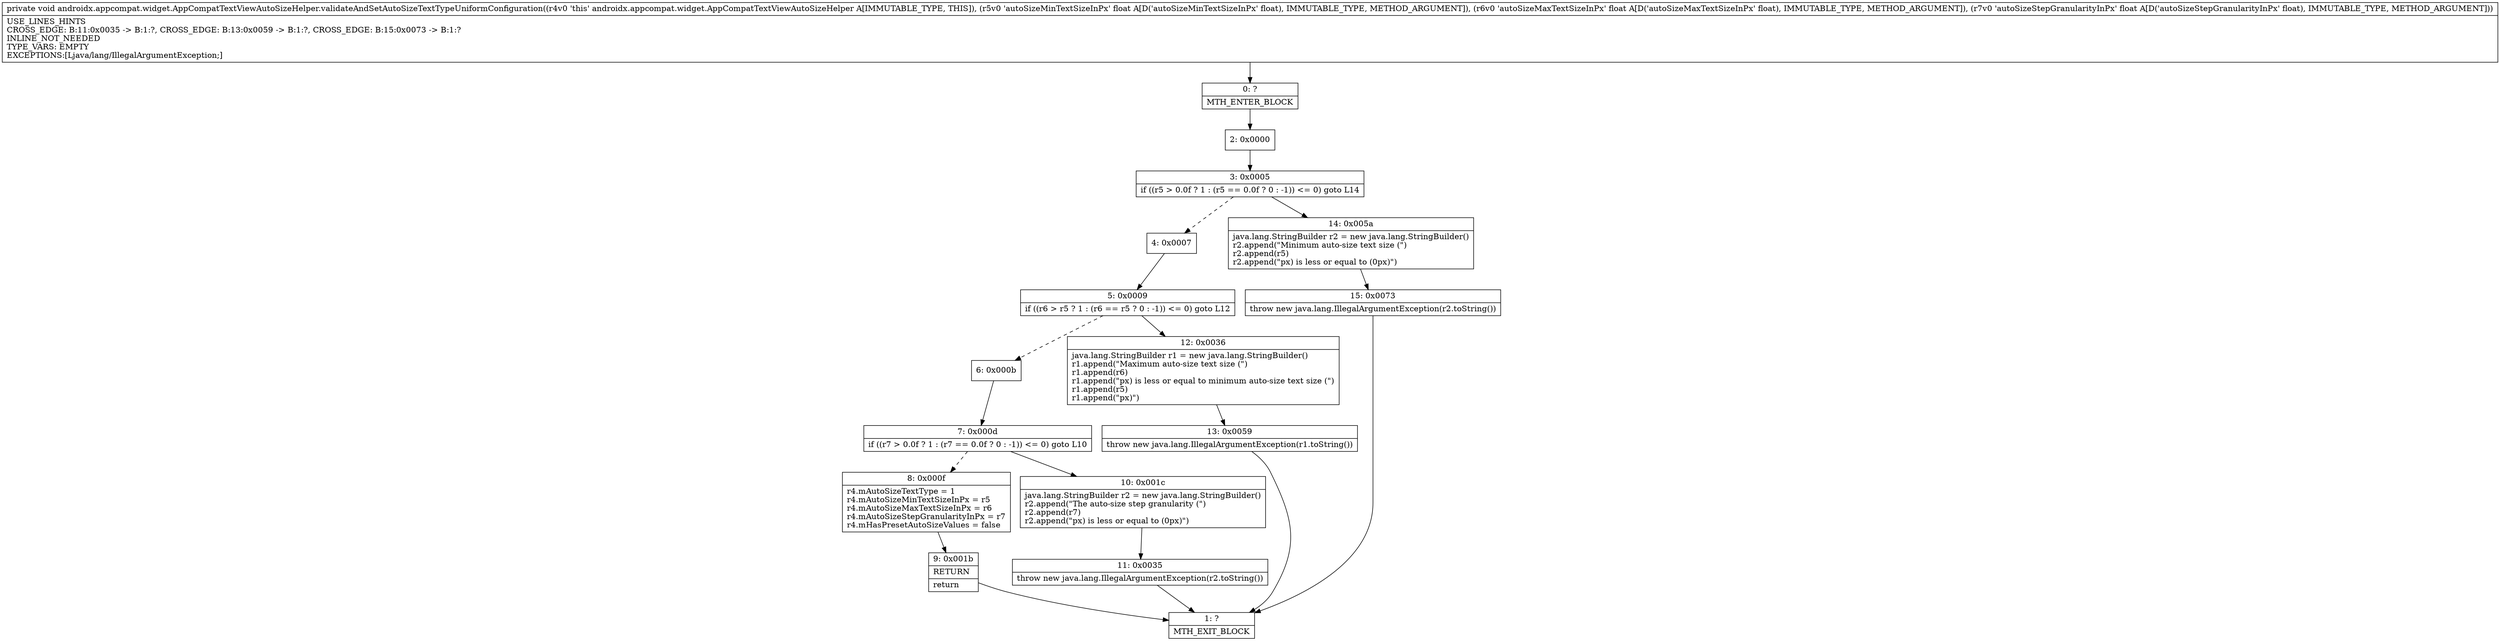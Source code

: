 digraph "CFG forandroidx.appcompat.widget.AppCompatTextViewAutoSizeHelper.validateAndSetAutoSizeTextTypeUniformConfiguration(FFF)V" {
Node_0 [shape=record,label="{0\:\ ?|MTH_ENTER_BLOCK\l}"];
Node_2 [shape=record,label="{2\:\ 0x0000}"];
Node_3 [shape=record,label="{3\:\ 0x0005|if ((r5 \> 0.0f ? 1 : (r5 == 0.0f ? 0 : \-1)) \<= 0) goto L14\l}"];
Node_4 [shape=record,label="{4\:\ 0x0007}"];
Node_5 [shape=record,label="{5\:\ 0x0009|if ((r6 \> r5 ? 1 : (r6 == r5 ? 0 : \-1)) \<= 0) goto L12\l}"];
Node_6 [shape=record,label="{6\:\ 0x000b}"];
Node_7 [shape=record,label="{7\:\ 0x000d|if ((r7 \> 0.0f ? 1 : (r7 == 0.0f ? 0 : \-1)) \<= 0) goto L10\l}"];
Node_8 [shape=record,label="{8\:\ 0x000f|r4.mAutoSizeTextType = 1\lr4.mAutoSizeMinTextSizeInPx = r5\lr4.mAutoSizeMaxTextSizeInPx = r6\lr4.mAutoSizeStepGranularityInPx = r7\lr4.mHasPresetAutoSizeValues = false\l}"];
Node_9 [shape=record,label="{9\:\ 0x001b|RETURN\l|return\l}"];
Node_1 [shape=record,label="{1\:\ ?|MTH_EXIT_BLOCK\l}"];
Node_10 [shape=record,label="{10\:\ 0x001c|java.lang.StringBuilder r2 = new java.lang.StringBuilder()\lr2.append(\"The auto\-size step granularity (\")\lr2.append(r7)\lr2.append(\"px) is less or equal to (0px)\")\l}"];
Node_11 [shape=record,label="{11\:\ 0x0035|throw new java.lang.IllegalArgumentException(r2.toString())\l}"];
Node_12 [shape=record,label="{12\:\ 0x0036|java.lang.StringBuilder r1 = new java.lang.StringBuilder()\lr1.append(\"Maximum auto\-size text size (\")\lr1.append(r6)\lr1.append(\"px) is less or equal to minimum auto\-size text size (\")\lr1.append(r5)\lr1.append(\"px)\")\l}"];
Node_13 [shape=record,label="{13\:\ 0x0059|throw new java.lang.IllegalArgumentException(r1.toString())\l}"];
Node_14 [shape=record,label="{14\:\ 0x005a|java.lang.StringBuilder r2 = new java.lang.StringBuilder()\lr2.append(\"Minimum auto\-size text size (\")\lr2.append(r5)\lr2.append(\"px) is less or equal to (0px)\")\l}"];
Node_15 [shape=record,label="{15\:\ 0x0073|throw new java.lang.IllegalArgumentException(r2.toString())\l}"];
MethodNode[shape=record,label="{private void androidx.appcompat.widget.AppCompatTextViewAutoSizeHelper.validateAndSetAutoSizeTextTypeUniformConfiguration((r4v0 'this' androidx.appcompat.widget.AppCompatTextViewAutoSizeHelper A[IMMUTABLE_TYPE, THIS]), (r5v0 'autoSizeMinTextSizeInPx' float A[D('autoSizeMinTextSizeInPx' float), IMMUTABLE_TYPE, METHOD_ARGUMENT]), (r6v0 'autoSizeMaxTextSizeInPx' float A[D('autoSizeMaxTextSizeInPx' float), IMMUTABLE_TYPE, METHOD_ARGUMENT]), (r7v0 'autoSizeStepGranularityInPx' float A[D('autoSizeStepGranularityInPx' float), IMMUTABLE_TYPE, METHOD_ARGUMENT]))  | USE_LINES_HINTS\lCROSS_EDGE: B:11:0x0035 \-\> B:1:?, CROSS_EDGE: B:13:0x0059 \-\> B:1:?, CROSS_EDGE: B:15:0x0073 \-\> B:1:?\lINLINE_NOT_NEEDED\lTYPE_VARS: EMPTY\lEXCEPTIONS:[Ljava\/lang\/IllegalArgumentException;]\l}"];
MethodNode -> Node_0;Node_0 -> Node_2;
Node_2 -> Node_3;
Node_3 -> Node_4[style=dashed];
Node_3 -> Node_14;
Node_4 -> Node_5;
Node_5 -> Node_6[style=dashed];
Node_5 -> Node_12;
Node_6 -> Node_7;
Node_7 -> Node_8[style=dashed];
Node_7 -> Node_10;
Node_8 -> Node_9;
Node_9 -> Node_1;
Node_10 -> Node_11;
Node_11 -> Node_1;
Node_12 -> Node_13;
Node_13 -> Node_1;
Node_14 -> Node_15;
Node_15 -> Node_1;
}

